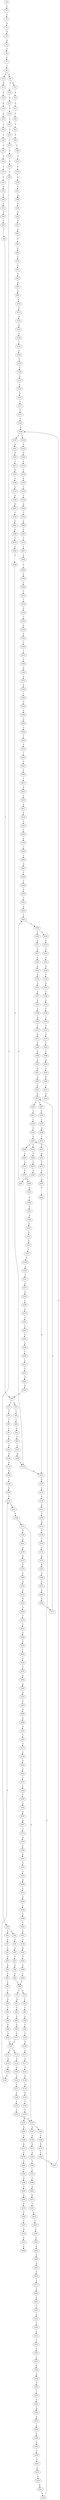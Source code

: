 strict digraph  {
	S0 -> S1 [ label = C ];
	S1 -> S2 [ label = C ];
	S2 -> S3 [ label = A ];
	S3 -> S4 [ label = G ];
	S4 -> S5 [ label = A ];
	S5 -> S6 [ label = A ];
	S6 -> S7 [ label = C ];
	S7 -> S8 [ label = C ];
	S8 -> S9 [ label = A ];
	S8 -> S10 [ label = G ];
	S9 -> S11 [ label = G ];
	S9 -> S12 [ label = C ];
	S10 -> S13 [ label = G ];
	S11 -> S14 [ label = A ];
	S12 -> S15 [ label = C ];
	S13 -> S16 [ label = A ];
	S14 -> S17 [ label = C ];
	S15 -> S18 [ label = A ];
	S16 -> S19 [ label = C ];
	S17 -> S20 [ label = T ];
	S18 -> S21 [ label = C ];
	S19 -> S22 [ label = G ];
	S20 -> S23 [ label = C ];
	S21 -> S24 [ label = C ];
	S22 -> S25 [ label = C ];
	S23 -> S26 [ label = C ];
	S24 -> S27 [ label = C ];
	S25 -> S28 [ label = C ];
	S26 -> S29 [ label = C ];
	S27 -> S30 [ label = C ];
	S28 -> S31 [ label = C ];
	S29 -> S32 [ label = A ];
	S30 -> S33 [ label = T ];
	S31 -> S34 [ label = A ];
	S32 -> S35 [ label = T ];
	S33 -> S36 [ label = T ];
	S34 -> S37 [ label = T ];
	S35 -> S38 [ label = C ];
	S36 -> S39 [ label = C ];
	S37 -> S40 [ label = C ];
	S38 -> S41 [ label = T ];
	S39 -> S42 [ label = C ];
	S39 -> S43 [ label = G ];
	S40 -> S44 [ label = G ];
	S41 -> S45 [ label = G ];
	S42 -> S46 [ label = T ];
	S43 -> S47 [ label = A ];
	S44 -> S48 [ label = T ];
	S45 -> S49 [ label = C ];
	S46 -> S50 [ label = G ];
	S47 -> S51 [ label = T ];
	S48 -> S52 [ label = C ];
	S49 -> S53 [ label = C ];
	S50 -> S54 [ label = T ];
	S51 -> S55 [ label = C ];
	S52 -> S56 [ label = C ];
	S53 -> S57 [ label = A ];
	S54 -> S58 [ label = C ];
	S55 -> S59 [ label = G ];
	S56 -> S60 [ label = T ];
	S57 -> S61 [ label = G ];
	S58 -> S62 [ label = C ];
	S59 -> S63 [ label = T ];
	S60 -> S64 [ label = C ];
	S61 -> S65 [ label = T ];
	S62 -> S66 [ label = T ];
	S63 -> S67 [ label = T ];
	S64 -> S68 [ label = T ];
	S65 -> S69 [ label = C ];
	S66 -> S70 [ label = A ];
	S66 -> S71 [ label = T ];
	S67 -> S72 [ label = T ];
	S68 -> S73 [ label = T ];
	S68 -> S74 [ label = G ];
	S69 -> S75 [ label = G ];
	S70 -> S76 [ label = C ];
	S71 -> S77 [ label = G ];
	S72 -> S78 [ label = G ];
	S73 -> S79 [ label = C ];
	S74 -> S80 [ label = T ];
	S75 -> S81 [ label = T ];
	S76 -> S82 [ label = T ];
	S77 -> S83 [ label = T ];
	S78 -> S84 [ label = T ];
	S79 -> S85 [ label = T ];
	S80 -> S86 [ label = C ];
	S81 -> S87 [ label = A ];
	S82 -> S88 [ label = A ];
	S83 -> S89 [ label = A ];
	S84 -> S90 [ label = A ];
	S85 -> S91 [ label = C ];
	S86 -> S92 [ label = G ];
	S87 -> S93 [ label = A ];
	S88 -> S94 [ label = C ];
	S89 -> S95 [ label = G ];
	S90 -> S96 [ label = G ];
	S91 -> S97 [ label = G ];
	S92 -> S98 [ label = T ];
	S93 -> S99 [ label = G ];
	S94 -> S100 [ label = C ];
	S95 -> S101 [ label = G ];
	S96 -> S102 [ label = G ];
	S97 -> S103 [ label = G ];
	S98 -> S104 [ label = G ];
	S99 -> S105 [ label = A ];
	S100 -> S106 [ label = A ];
	S101 -> S107 [ label = A ];
	S102 -> S107 [ label = A ];
	S103 -> S108 [ label = A ];
	S104 -> S109 [ label = G ];
	S105 -> S110 [ label = C ];
	S106 -> S111 [ label = G ];
	S107 -> S112 [ label = G ];
	S107 -> S113 [ label = A ];
	S108 -> S114 [ label = G ];
	S109 -> S115 [ label = T ];
	S110 -> S116 [ label = G ];
	S111 -> S117 [ label = G ];
	S112 -> S118 [ label = A ];
	S113 -> S119 [ label = A ];
	S114 -> S120 [ label = A ];
	S115 -> S121 [ label = A ];
	S116 -> S122 [ label = G ];
	S117 -> S123 [ label = A ];
	S118 -> S124 [ label = G ];
	S119 -> S125 [ label = G ];
	S120 -> S126 [ label = G ];
	S121 -> S127 [ label = C ];
	S122 -> S128 [ label = C ];
	S123 -> S129 [ label = G ];
	S124 -> S130 [ label = G ];
	S125 -> S131 [ label = G ];
	S126 -> S132 [ label = G ];
	S127 -> S133 [ label = C ];
	S128 -> S134 [ label = T ];
	S129 -> S135 [ label = A ];
	S130 -> S136 [ label = T ];
	S131 -> S137 [ label = T ];
	S132 -> S136 [ label = T ];
	S133 -> S138 [ label = G ];
	S134 -> S139 [ label = C ];
	S135 -> S140 [ label = G ];
	S136 -> S141 [ label = C ];
	S137 -> S142 [ label = C ];
	S138 -> S143 [ label = G ];
	S139 -> S144 [ label = T ];
	S140 -> S145 [ label = T ];
	S141 -> S146 [ label = C ];
	S142 -> S147 [ label = C ];
	S143 -> S148 [ label = T ];
	S144 -> S149 [ label = C ];
	S145 -> S150 [ label = C ];
	S146 -> S151 [ label = C ];
	S147 -> S152 [ label = C ];
	S148 -> S153 [ label = G ];
	S149 -> S154 [ label = G ];
	S150 -> S155 [ label = A ];
	S151 -> S156 [ label = A ];
	S151 -> S157 [ label = G ];
	S152 -> S157 [ label = G ];
	S153 -> S158 [ label = G ];
	S154 -> S159 [ label = A ];
	S155 -> S160 [ label = G ];
	S156 -> S161 [ label = G ];
	S157 -> S162 [ label = G ];
	S157 -> S163 [ label = A ];
	S158 -> S164 [ label = T ];
	S159 -> S165 [ label = A ];
	S160 -> S166 [ label = G ];
	S161 -> S167 [ label = A ];
	S162 -> S168 [ label = A ];
	S163 -> S169 [ label = A ];
	S164 -> S170 [ label = T ];
	S165 -> S171 [ label = G ];
	S166 -> S172 [ label = A ];
	S167 -> S173 [ label = G ];
	S168 -> S174 [ label = G ];
	S169 -> S175 [ label = G ];
	S170 -> S176 [ label = A ];
	S171 -> S177 [ label = T ];
	S172 -> S178 [ label = C ];
	S173 -> S179 [ label = C ];
	S174 -> S180 [ label = G ];
	S175 -> S181 [ label = T ];
	S176 -> S182 [ label = G ];
	S177 -> S183 [ label = C ];
	S178 -> S184 [ label = C ];
	S179 -> S185 [ label = C ];
	S180 -> S186 [ label = C ];
	S181 -> S187 [ label = C ];
	S182 -> S188 [ label = A ];
	S183 -> S189 [ label = G ];
	S184 -> S190 [ label = A ];
	S185 -> S191 [ label = A ];
	S186 -> S192 [ label = G ];
	S187 -> S189 [ label = G ];
	S188 -> S193 [ label = A ];
	S189 -> S194 [ label = C ];
	S189 -> S195 [ label = A ];
	S190 -> S196 [ label = G ];
	S191 -> S197 [ label = C ];
	S192 -> S198 [ label = T ];
	S193 -> S199 [ label = G ];
	S194 -> S200 [ label = G ];
	S195 -> S201 [ label = G ];
	S196 -> S202 [ label = T ];
	S197 -> S203 [ label = G ];
	S198 -> S204 [ label = G ];
	S199 -> S205 [ label = G ];
	S200 -> S206 [ label = G ];
	S201 -> S207 [ label = G ];
	S202 -> S208 [ label = C ];
	S203 -> S209 [ label = G ];
	S204 -> S210 [ label = G ];
	S205 -> S211 [ label = G ];
	S206 -> S212 [ label = C ];
	S207 -> S213 [ label = T ];
	S208 -> S214 [ label = T ];
	S209 -> S215 [ label = T ];
	S210 -> S216 [ label = T ];
	S211 -> S217 [ label = G ];
	S212 -> S218 [ label = T ];
	S213 -> S219 [ label = A ];
	S214 -> S220 [ label = C ];
	S215 -> S221 [ label = T ];
	S216 -> S222 [ label = A ];
	S217 -> S223 [ label = T ];
	S217 -> S224 [ label = G ];
	S218 -> S225 [ label = A ];
	S219 -> S226 [ label = T ];
	S220 -> S227 [ label = T ];
	S221 -> S228 [ label = A ];
	S222 -> S229 [ label = T ];
	S223 -> S230 [ label = C ];
	S224 -> S231 [ label = T ];
	S225 -> S232 [ label = T ];
	S226 -> S233 [ label = A ];
	S227 -> S234 [ label = G ];
	S228 -> S235 [ label = C ];
	S229 -> S236 [ label = G ];
	S230 -> S237 [ label = T ];
	S231 -> S238 [ label = C ];
	S232 -> S239 [ label = A ];
	S233 -> S240 [ label = A ];
	S234 -> S241 [ label = T ];
	S235 -> S242 [ label = T ];
	S236 -> S243 [ label = A ];
	S237 -> S244 [ label = C ];
	S238 -> S245 [ label = C ];
	S239 -> S246 [ label = G ];
	S240 -> S247 [ label = G ];
	S241 -> S248 [ label = A ];
	S242 -> S249 [ label = G ];
	S243 -> S250 [ label = G ];
	S244 -> S251 [ label = T ];
	S245 -> S252 [ label = G ];
	S246 -> S253 [ label = T ];
	S247 -> S254 [ label = T ];
	S249 -> S255 [ label = C ];
	S250 -> S256 [ label = C ];
	S251 -> S257 [ label = C ];
	S252 -> S258 [ label = C ];
	S252 -> S259 [ label = T ];
	S253 -> S260 [ label = A ];
	S254 -> S261 [ label = C ];
	S255 -> S262 [ label = A ];
	S256 -> S263 [ label = G ];
	S257 -> S264 [ label = G ];
	S258 -> S265 [ label = C ];
	S259 -> S266 [ label = C ];
	S260 -> S267 [ label = G ];
	S261 -> S268 [ label = G ];
	S262 -> S269 [ label = G ];
	S263 -> S270 [ label = G ];
	S264 -> S271 [ label = T ];
	S265 -> S272 [ label = G ];
	S266 -> S273 [ label = G ];
	S267 -> S274 [ label = C ];
	S268 -> S275 [ label = T ];
	S269 -> S276 [ label = A ];
	S270 -> S277 [ label = T ];
	S271 -> S278 [ label = G ];
	S272 -> S279 [ label = G ];
	S273 -> S280 [ label = G ];
	S274 -> S281 [ label = C ];
	S275 -> S282 [ label = G ];
	S276 -> S283 [ label = C ];
	S277 -> S284 [ label = C ];
	S278 -> S285 [ label = G ];
	S279 -> S286 [ label = A ];
	S280 -> S287 [ label = A ];
	S281 -> S288 [ label = G ];
	S282 -> S289 [ label = G ];
	S283 -> S290 [ label = G ];
	S284 -> S291 [ label = G ];
	S285 -> S292 [ label = T ];
	S286 -> S293 [ label = A ];
	S287 -> S294 [ label = A ];
	S288 -> S295 [ label = A ];
	S289 -> S115 [ label = T ];
	S290 -> S296 [ label = G ];
	S291 -> S297 [ label = C ];
	S292 -> S121 [ label = A ];
	S293 -> S298 [ label = C ];
	S294 -> S299 [ label = C ];
	S295 -> S300 [ label = A ];
	S296 -> S301 [ label = A ];
	S297 -> S302 [ label = A ];
	S298 -> S303 [ label = T ];
	S299 -> S304 [ label = A ];
	S299 -> S305 [ label = T ];
	S300 -> S306 [ label = A ];
	S301 -> S307 [ label = C ];
	S302 -> S308 [ label = C ];
	S303 -> S309 [ label = G ];
	S304 -> S310 [ label = G ];
	S305 -> S311 [ label = A ];
	S306 -> S312 [ label = C ];
	S307 -> S313 [ label = A ];
	S308 -> S314 [ label = G ];
	S309 -> S315 [ label = C ];
	S310 -> S316 [ label = G ];
	S311 -> S317 [ label = C ];
	S312 -> S318 [ label = C ];
	S313 -> S319 [ label = C ];
	S314 -> S320 [ label = C ];
	S315 -> S321 [ label = A ];
	S316 -> S322 [ label = A ];
	S317 -> S323 [ label = A ];
	S318 -> S324 [ label = C ];
	S319 -> S325 [ label = A ];
	S320 -> S326 [ label = G ];
	S321 -> S327 [ label = A ];
	S322 -> S328 [ label = A ];
	S323 -> S329 [ label = A ];
	S324 -> S330 [ label = C ];
	S325 -> S331 [ label = C ];
	S326 -> S332 [ label = C ];
	S327 -> S333 [ label = C ];
	S328 -> S334 [ label = T ];
	S329 -> S335 [ label = C ];
	S330 -> S336 [ label = G ];
	S331 -> S337 [ label = C ];
	S332 -> S338 [ label = G ];
	S333 -> S339 [ label = C ];
	S334 -> S340 [ label = A ];
	S335 -> S341 [ label = G ];
	S336 -> S342 [ label = A ];
	S337 -> S343 [ label = T ];
	S338 -> S344 [ label = G ];
	S339 -> S345 [ label = A ];
	S340 -> S346 [ label = G ];
	S341 -> S347 [ label = A ];
	S342 -> S348 [ label = C ];
	S343 -> S349 [ label = C ];
	S344 -> S350 [ label = C ];
	S345 -> S351 [ label = G ];
	S346 -> S352 [ label = T ];
	S347 -> S353 [ label = A ];
	S348 -> S354 [ label = T ];
	S349 -> S355 [ label = T ];
	S350 -> S356 [ label = T ];
	S351 -> S357 [ label = A ];
	S352 -> S358 [ label = C ];
	S353 -> S359 [ label = A ];
	S354 -> S360 [ label = A ];
	S355 -> S361 [ label = A ];
	S356 -> S362 [ label = G ];
	S357 -> S363 [ label = A ];
	S358 -> S364 [ label = T ];
	S359 -> S365 [ label = A ];
	S360 -> S366 [ label = G ];
	S361 -> S367 [ label = G ];
	S362 -> S368 [ label = G ];
	S363 -> S369 [ label = C ];
	S364 -> S370 [ label = C ];
	S365 -> S371 [ label = C ];
	S366 -> S372 [ label = A ];
	S367 -> S373 [ label = A ];
	S368 -> S374 [ label = A ];
	S369 -> S375 [ label = A ];
	S370 -> S376 [ label = T ];
	S371 -> S377 [ label = A ];
	S372 -> S378 [ label = A ];
	S373 -> S379 [ label = A ];
	S374 -> S380 [ label = A ];
	S375 -> S381 [ label = G ];
	S376 -> S382 [ label = C ];
	S377 -> S383 [ label = G ];
	S378 -> S384 [ label = T ];
	S379 -> S385 [ label = C ];
	S380 -> S386 [ label = T ];
	S381 -> S387 [ label = C ];
	S382 -> S388 [ label = T ];
	S383 -> S389 [ label = A ];
	S384 -> S390 [ label = C ];
	S385 -> S391 [ label = G ];
	S386 -> S392 [ label = G ];
	S387 -> S393 [ label = C ];
	S388 -> S394 [ label = G ];
	S389 -> S395 [ label = A ];
	S390 -> S396 [ label = G ];
	S391 -> S397 [ label = A ];
	S392 -> S398 [ label = G ];
	S393 -> S399 [ label = G ];
	S394 -> S400 [ label = A ];
	S395 -> S401 [ label = G ];
	S396 -> S402 [ label = G ];
	S397 -> S403 [ label = G ];
	S398 -> S404 [ label = G ];
	S399 -> S405 [ label = T ];
	S400 -> S406 [ label = G ];
	S401 -> S407 [ label = G ];
	S402 -> S408 [ label = G ];
	S403 -> S409 [ label = G ];
	S404 -> S410 [ label = G ];
	S405 -> S411 [ label = C ];
	S406 -> S412 [ label = T ];
	S407 -> S413 [ label = G ];
	S408 -> S414 [ label = T ];
	S409 -> S415 [ label = T ];
	S410 -> S416 [ label = T ];
	S411 -> S417 [ label = C ];
	S412 -> S418 [ label = A ];
	S413 -> S217 [ label = G ];
	S414 -> S419 [ label = A ];
	S415 -> S420 [ label = G ];
	S416 -> S421 [ label = C ];
	S417 -> S422 [ label = T ];
	S419 -> S423 [ label = T ];
	S420 -> S424 [ label = T ];
	S421 -> S425 [ label = C ];
	S422 -> S426 [ label = C ];
	S423 -> S427 [ label = C ];
	S424 -> S428 [ label = C ];
	S425 -> S252 [ label = G ];
	S426 -> S68 [ label = T ];
	S427 -> S429 [ label = C ];
	S428 -> S430 [ label = C ];
	S429 -> S431 [ label = C ];
	S430 -> S432 [ label = C ];
	S431 -> S433 [ label = G ];
	S432 -> S434 [ label = T ];
	S433 -> S435 [ label = A ];
	S434 -> S436 [ label = G ];
	S435 -> S437 [ label = A ];
	S436 -> S438 [ label = T ];
	S437 -> S439 [ label = A ];
	S438 -> S440 [ label = C ];
	S439 -> S441 [ label = G ];
	S440 -> S442 [ label = C ];
	S441 -> S443 [ label = T ];
	S442 -> S66 [ label = T ];
	S443 -> S444 [ label = G ];
	S444 -> S445 [ label = T ];
	S445 -> S446 [ label = C ];
	S446 -> S447 [ label = G ];
	S447 -> S448 [ label = T ];
	S448 -> S449 [ label = C ];
	S449 -> S450 [ label = G ];
	S450 -> S451 [ label = G ];
	S451 -> S452 [ label = A ];
	S452 -> S294 [ label = A ];
}
